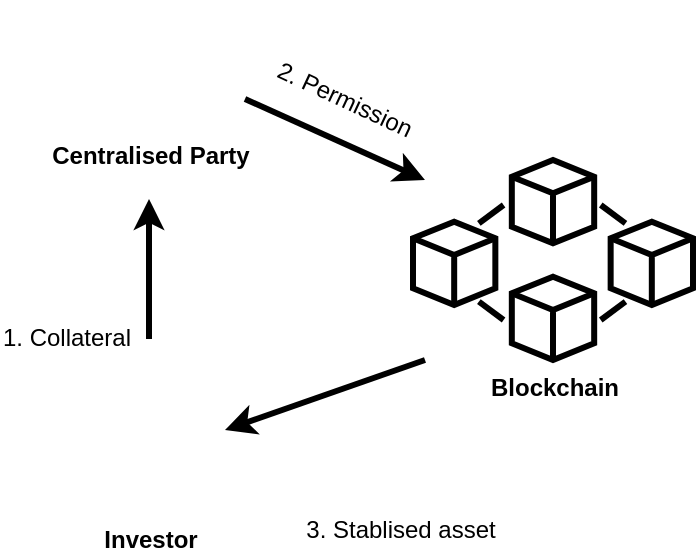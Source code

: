 <mxfile version="12.3.7" type="google" pages="1"><diagram id="-wA9k75862_VJZCEqFk5" name="Page-1"><mxGraphModel dx="1185" dy="606" grid="1" gridSize="10" guides="1" tooltips="1" connect="1" arrows="1" fold="1" page="1" pageScale="1" pageWidth="850" pageHeight="1100" math="0" shadow="0"><root><mxCell id="0"/><mxCell id="1" parent="0"/><mxCell id="YRYZpaSSRny9oyCyc9uI-6" value="3. Stablised asset" style="shape=image;html=1;verticalAlign=top;verticalLabelPosition=bottom;labelBackgroundColor=#ffffff;imageAspect=0;aspect=fixed;image=https://cdn2.iconfinder.com/data/icons/line-hero-essentials/32/Essentials_money_cash-128.png" parent="1" vertex="1"><mxGeometry x="472.5" y="347" width="54" height="54" as="geometry"/></mxCell><mxCell id="YRYZpaSSRny9oyCyc9uI-7" value="1. Collateral" style="shape=image;html=1;verticalAlign=top;verticalLabelPosition=bottom;labelBackgroundColor=#ffffff;imageAspect=0;aspect=fixed;image=https://cdn1.iconfinder.com/data/icons/financial-45/24/diamond-128.png;strokeWidth=1;" parent="1" vertex="1"><mxGeometry x="310" y="260" width="45" height="45" as="geometry"/></mxCell><mxCell id="YRYZpaSSRny9oyCyc9uI-23" value="" style="group;strokeWidth=2;fontStyle=1" parent="1" vertex="1" connectable="0"><mxGeometry x="506.5" y="230" width="140" height="100" as="geometry"/></mxCell><mxCell id="YRYZpaSSRny9oyCyc9uI-12" value="" style="html=1;verticalLabelPosition=bottom;align=center;labelBackgroundColor=#ffffff;verticalAlign=top;strokeWidth=3;strokeColor=#000000;shadow=0;dashed=0;shape=mxgraph.ios7.icons.cube;" parent="YRYZpaSSRny9oyCyc9uI-23" vertex="1"><mxGeometry y="30.833" width="41.176" height="41.667" as="geometry"/></mxCell><mxCell id="YRYZpaSSRny9oyCyc9uI-13" value="" style="html=1;verticalLabelPosition=bottom;align=center;labelBackgroundColor=#ffffff;verticalAlign=top;strokeWidth=3;strokeColor=#000000;shadow=0;dashed=0;shape=mxgraph.ios7.icons.cube;" parent="YRYZpaSSRny9oyCyc9uI-23" vertex="1"><mxGeometry x="49.412" width="41.176" height="41.667" as="geometry"/></mxCell><mxCell id="YRYZpaSSRny9oyCyc9uI-14" value="Blockchain" style="html=1;verticalLabelPosition=bottom;align=center;labelBackgroundColor=#ffffff;verticalAlign=top;strokeWidth=3;strokeColor=#000000;shadow=0;dashed=0;shape=mxgraph.ios7.icons.cube;fontStyle=1" parent="YRYZpaSSRny9oyCyc9uI-23" vertex="1"><mxGeometry x="49.412" y="58.333" width="41.176" height="41.667" as="geometry"/></mxCell><mxCell id="YRYZpaSSRny9oyCyc9uI-15" value="" style="html=1;verticalLabelPosition=bottom;align=center;labelBackgroundColor=#ffffff;verticalAlign=top;strokeWidth=3;strokeColor=#000000;shadow=0;dashed=0;shape=mxgraph.ios7.icons.cube;" parent="YRYZpaSSRny9oyCyc9uI-23" vertex="1"><mxGeometry x="98.824" y="30.833" width="41.176" height="41.667" as="geometry"/></mxCell><mxCell id="YRYZpaSSRny9oyCyc9uI-16" value="" style="endArrow=none;html=1;strokeWidth=3;" parent="YRYZpaSSRny9oyCyc9uI-23" edge="1"><mxGeometry width="50" height="50" relative="1" as="geometry"><mxPoint x="32.941" y="31.667" as="sourcePoint"/><mxPoint x="45.294" y="22.5" as="targetPoint"/></mxGeometry></mxCell><mxCell id="YRYZpaSSRny9oyCyc9uI-20" value="" style="endArrow=none;html=1;strokeWidth=3;" parent="YRYZpaSSRny9oyCyc9uI-23" edge="1"><mxGeometry width="50" height="50" relative="1" as="geometry"><mxPoint x="93.882" y="80" as="sourcePoint"/><mxPoint x="106.235" y="70.833" as="targetPoint"/></mxGeometry></mxCell><mxCell id="YRYZpaSSRny9oyCyc9uI-21" value="" style="endArrow=none;html=1;strokeWidth=3;" parent="YRYZpaSSRny9oyCyc9uI-23" edge="1"><mxGeometry width="50" height="50" relative="1" as="geometry"><mxPoint x="93.882" y="22.5" as="sourcePoint"/><mxPoint x="106.235" y="31.667" as="targetPoint"/></mxGeometry></mxCell><mxCell id="YRYZpaSSRny9oyCyc9uI-22" value="" style="endArrow=none;html=1;strokeWidth=3;" parent="YRYZpaSSRny9oyCyc9uI-23" edge="1"><mxGeometry width="50" height="50" relative="1" as="geometry"><mxPoint x="32.941" y="70.833" as="sourcePoint"/><mxPoint x="45.294" y="80.0" as="targetPoint"/></mxGeometry></mxCell><mxCell id="YRYZpaSSRny9oyCyc9uI-28" value="" style="endArrow=classic;html=1;strokeWidth=3;" parent="1" edge="1"><mxGeometry width="50" height="50" relative="1" as="geometry"><mxPoint x="512.5" y="330" as="sourcePoint"/><mxPoint x="412.5" y="365" as="targetPoint"/></mxGeometry></mxCell><mxCell id="YRYZpaSSRny9oyCyc9uI-30" value="Investor" style="shape=image;html=1;verticalAlign=top;verticalLabelPosition=bottom;labelBackgroundColor=#ffffff;imageAspect=0;aspect=fixed;image=https://cdn0.iconfinder.com/data/icons/elasto-online-store/26/00-ELASTOFONT-STORE-READY_user-128.png;strokeColor=#000000;strokeWidth=1;imageBackground=none;fontStyle=1" parent="1" vertex="1"><mxGeometry x="342.5" y="342" width="64" height="64" as="geometry"/></mxCell><mxCell id="3S2DBSMasl-NBmRXjuGU-5" value="Centralised Party" style="shape=image;html=1;verticalAlign=top;verticalLabelPosition=bottom;labelBackgroundColor=#ffffff;imageAspect=0;aspect=fixed;image=https://cdn0.iconfinder.com/data/icons/elasto-online-store/26/00-ELASTOFONT-STORE-READY_user-128.png;strokeColor=#000000;strokeWidth=1;imageBackground=none;fontStyle=1" vertex="1" parent="1"><mxGeometry x="342.5" y="150" width="64" height="64" as="geometry"/></mxCell><mxCell id="3S2DBSMasl-NBmRXjuGU-2" value="" style="endArrow=classic;html=1;strokeWidth=3;" edge="1" parent="1"><mxGeometry width="50" height="50" relative="1" as="geometry"><mxPoint x="374.5" y="319.5" as="sourcePoint"/><mxPoint x="374.5" y="249.5" as="targetPoint"/></mxGeometry></mxCell><mxCell id="3S2DBSMasl-NBmRXjuGU-9" value="" style="endArrow=classic;html=1;strokeWidth=3;" edge="1" parent="1"><mxGeometry width="50" height="50" relative="1" as="geometry"><mxPoint x="422.5" y="199.5" as="sourcePoint"/><mxPoint x="512.5" y="240" as="targetPoint"/></mxGeometry></mxCell><mxCell id="3S2DBSMasl-NBmRXjuGU-10" value="2. Permission" style="text;html=1;strokeColor=none;fillColor=none;align=center;verticalAlign=middle;whiteSpace=wrap;rounded=0;rotation=25;" vertex="1" parent="1"><mxGeometry x="431" y="190" width="83" height="20" as="geometry"/></mxCell></root></mxGraphModel></diagram></mxfile>